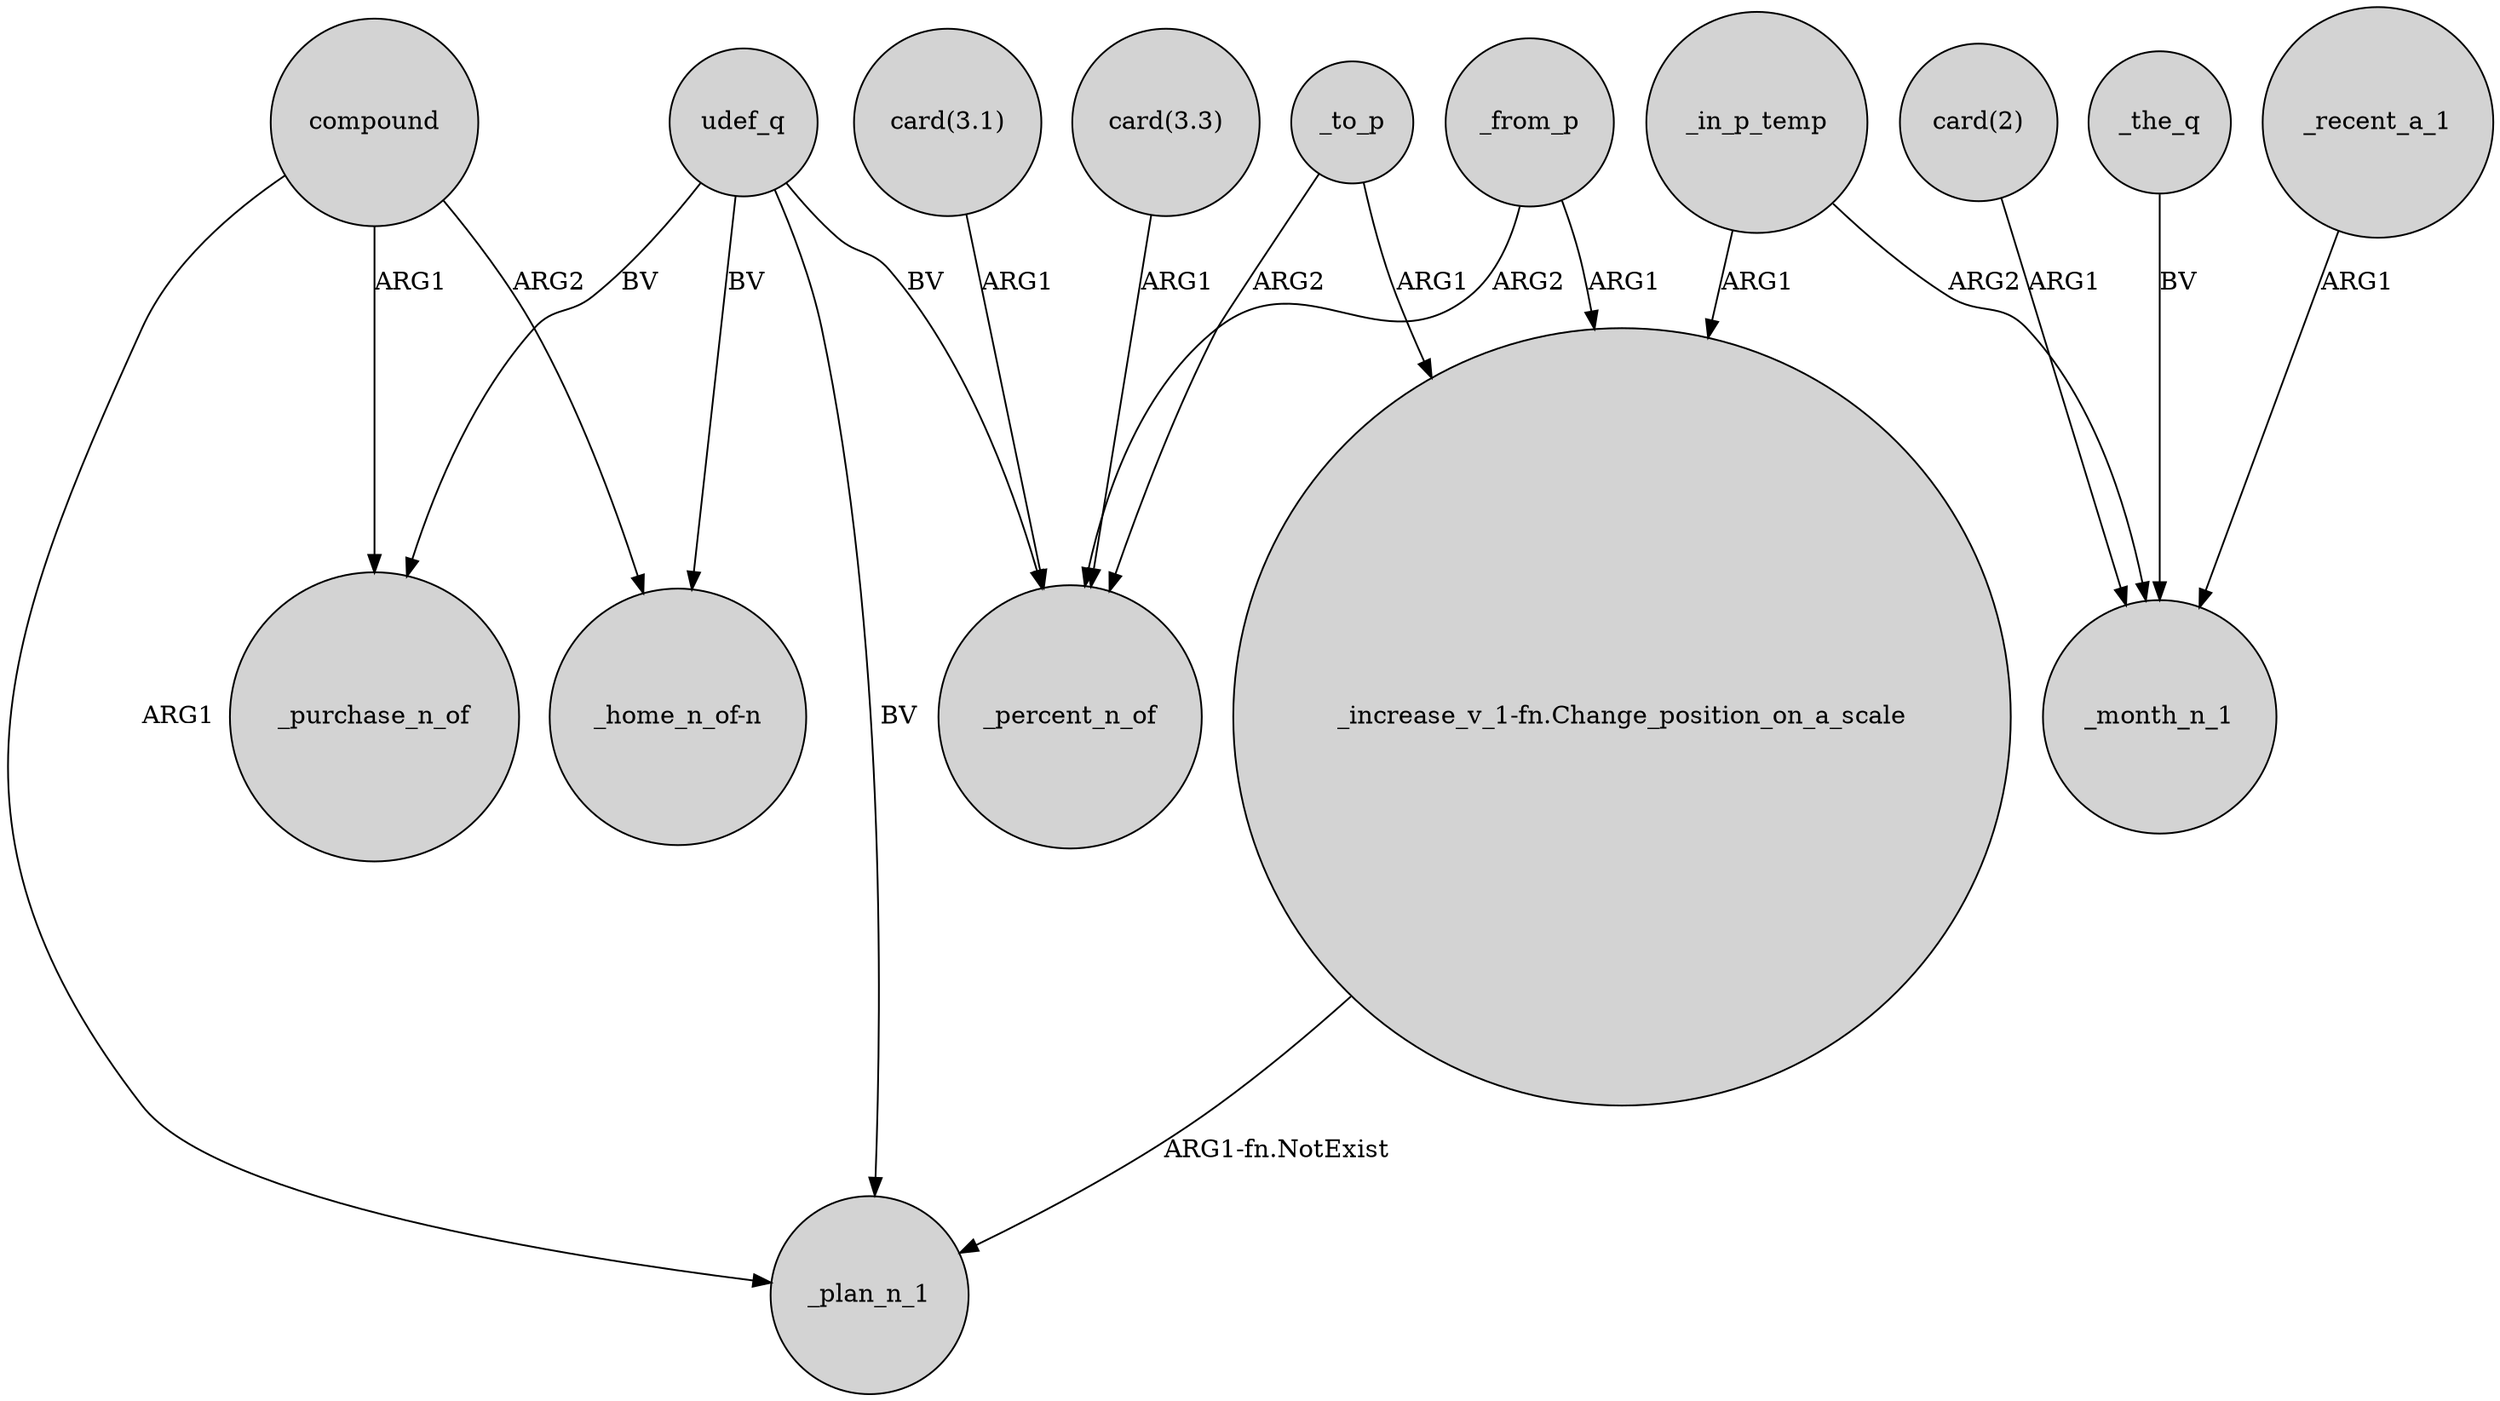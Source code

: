 digraph {
	node [shape=circle style=filled]
	"_increase_v_1-fn.Change_position_on_a_scale" -> _plan_n_1 [label="ARG1-fn.NotExist"]
	_in_p_temp -> "_increase_v_1-fn.Change_position_on_a_scale" [label=ARG1]
	"card(2)" -> _month_n_1 [label=ARG1]
	compound -> _purchase_n_of [label=ARG1]
	_in_p_temp -> _month_n_1 [label=ARG2]
	udef_q -> "_home_n_of-n" [label=BV]
	compound -> _plan_n_1 [label=ARG1]
	_to_p -> "_increase_v_1-fn.Change_position_on_a_scale" [label=ARG1]
	_the_q -> _month_n_1 [label=BV]
	udef_q -> _plan_n_1 [label=BV]
	"card(3.1)" -> _percent_n_of [label=ARG1]
	_from_p -> "_increase_v_1-fn.Change_position_on_a_scale" [label=ARG1]
	_to_p -> _percent_n_of [label=ARG2]
	compound -> "_home_n_of-n" [label=ARG2]
	_from_p -> _percent_n_of [label=ARG2]
	udef_q -> _percent_n_of [label=BV]
	udef_q -> _purchase_n_of [label=BV]
	"card(3.3)" -> _percent_n_of [label=ARG1]
	_recent_a_1 -> _month_n_1 [label=ARG1]
}
